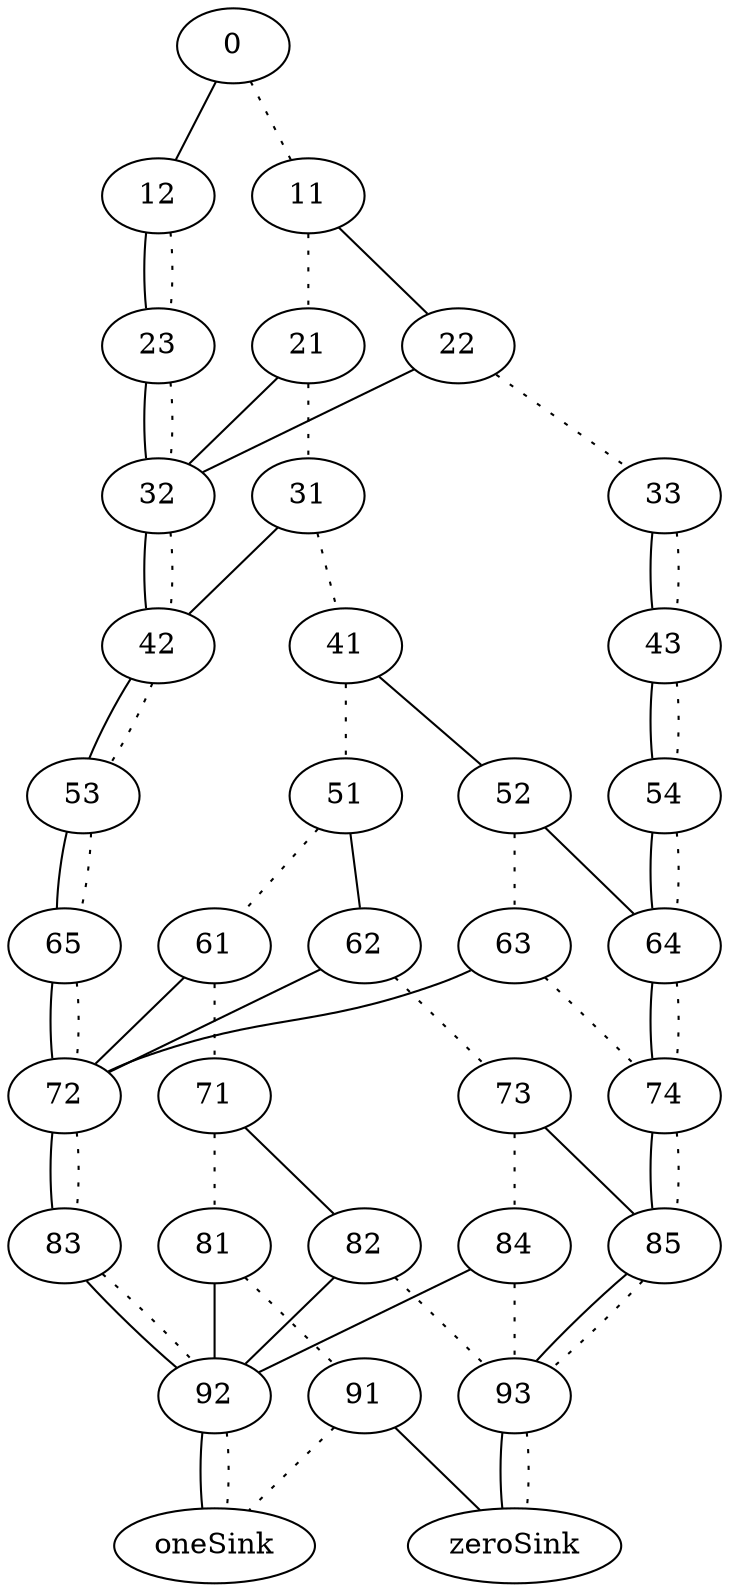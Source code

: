 digraph{
0->12 [style=solid, arrowhead="none"];
0->11 [style=dotted, arrowhead="none"];
11->22 [style=solid, arrowhead="none"];
11->21 [style=dotted, arrowhead="none"];
12->23 [style=solid, arrowhead="none"];
12->23 [style=dotted, arrowhead="none"];
21->32 [style=solid, arrowhead="none"];
21->31 [style=dotted, arrowhead="none"];
22->32 [style=solid, arrowhead="none"];
22->33 [style=dotted, arrowhead="none"];
23->32 [style=solid, arrowhead="none"];
23->32 [style=dotted, arrowhead="none"];
31->42 [style=solid, arrowhead="none"];
31->41 [style=dotted, arrowhead="none"];
32->42 [style=solid, arrowhead="none"];
32->42 [style=dotted, arrowhead="none"];
33->43 [style=solid, arrowhead="none"];
33->43 [style=dotted, arrowhead="none"];
41->52 [style=solid, arrowhead="none"];
41->51 [style=dotted, arrowhead="none"];
42->53 [style=solid, arrowhead="none"];
42->53 [style=dotted, arrowhead="none"];
43->54 [style=solid, arrowhead="none"];
43->54 [style=dotted, arrowhead="none"];
51->62 [style=solid, arrowhead="none"];
51->61 [style=dotted, arrowhead="none"];
52->64 [style=solid, arrowhead="none"];
52->63 [style=dotted, arrowhead="none"];
53->65 [style=solid, arrowhead="none"];
53->65 [style=dotted, arrowhead="none"];
54->64 [style=solid, arrowhead="none"];
54->64 [style=dotted, arrowhead="none"];
61->72 [style=solid, arrowhead="none"];
61->71 [style=dotted, arrowhead="none"];
62->72 [style=solid, arrowhead="none"];
62->73 [style=dotted, arrowhead="none"];
63->72 [style=solid, arrowhead="none"];
63->74 [style=dotted, arrowhead="none"];
64->74 [style=solid, arrowhead="none"];
64->74 [style=dotted, arrowhead="none"];
65->72 [style=solid, arrowhead="none"];
65->72 [style=dotted, arrowhead="none"];
71->82 [style=solid, arrowhead="none"];
71->81 [style=dotted, arrowhead="none"];
72->83 [style=solid, arrowhead="none"];
72->83 [style=dotted, arrowhead="none"];
73->85 [style=solid, arrowhead="none"];
73->84 [style=dotted, arrowhead="none"];
74->85 [style=solid, arrowhead="none"];
74->85 [style=dotted, arrowhead="none"];
81->92 [style=solid, arrowhead="none"];
81->91 [style=dotted, arrowhead="none"];
82->92 [style=solid, arrowhead="none"];
82->93 [style=dotted, arrowhead="none"];
83->92 [style=solid, arrowhead="none"];
83->92 [style=dotted, arrowhead="none"];
84->92 [style=solid, arrowhead="none"];
84->93 [style=dotted, arrowhead="none"];
85->93 [style=solid, arrowhead="none"];
85->93 [style=dotted, arrowhead="none"];
91->zeroSink [style=solid, arrowhead="none"];
91->oneSink [style=dotted, arrowhead="none"];
92->oneSink [style=solid, arrowhead="none"];
92->oneSink [style=dotted, arrowhead="none"];
93->zeroSink [style=solid, arrowhead="none"];
93->zeroSink [style=dotted, arrowhead="none"];
}